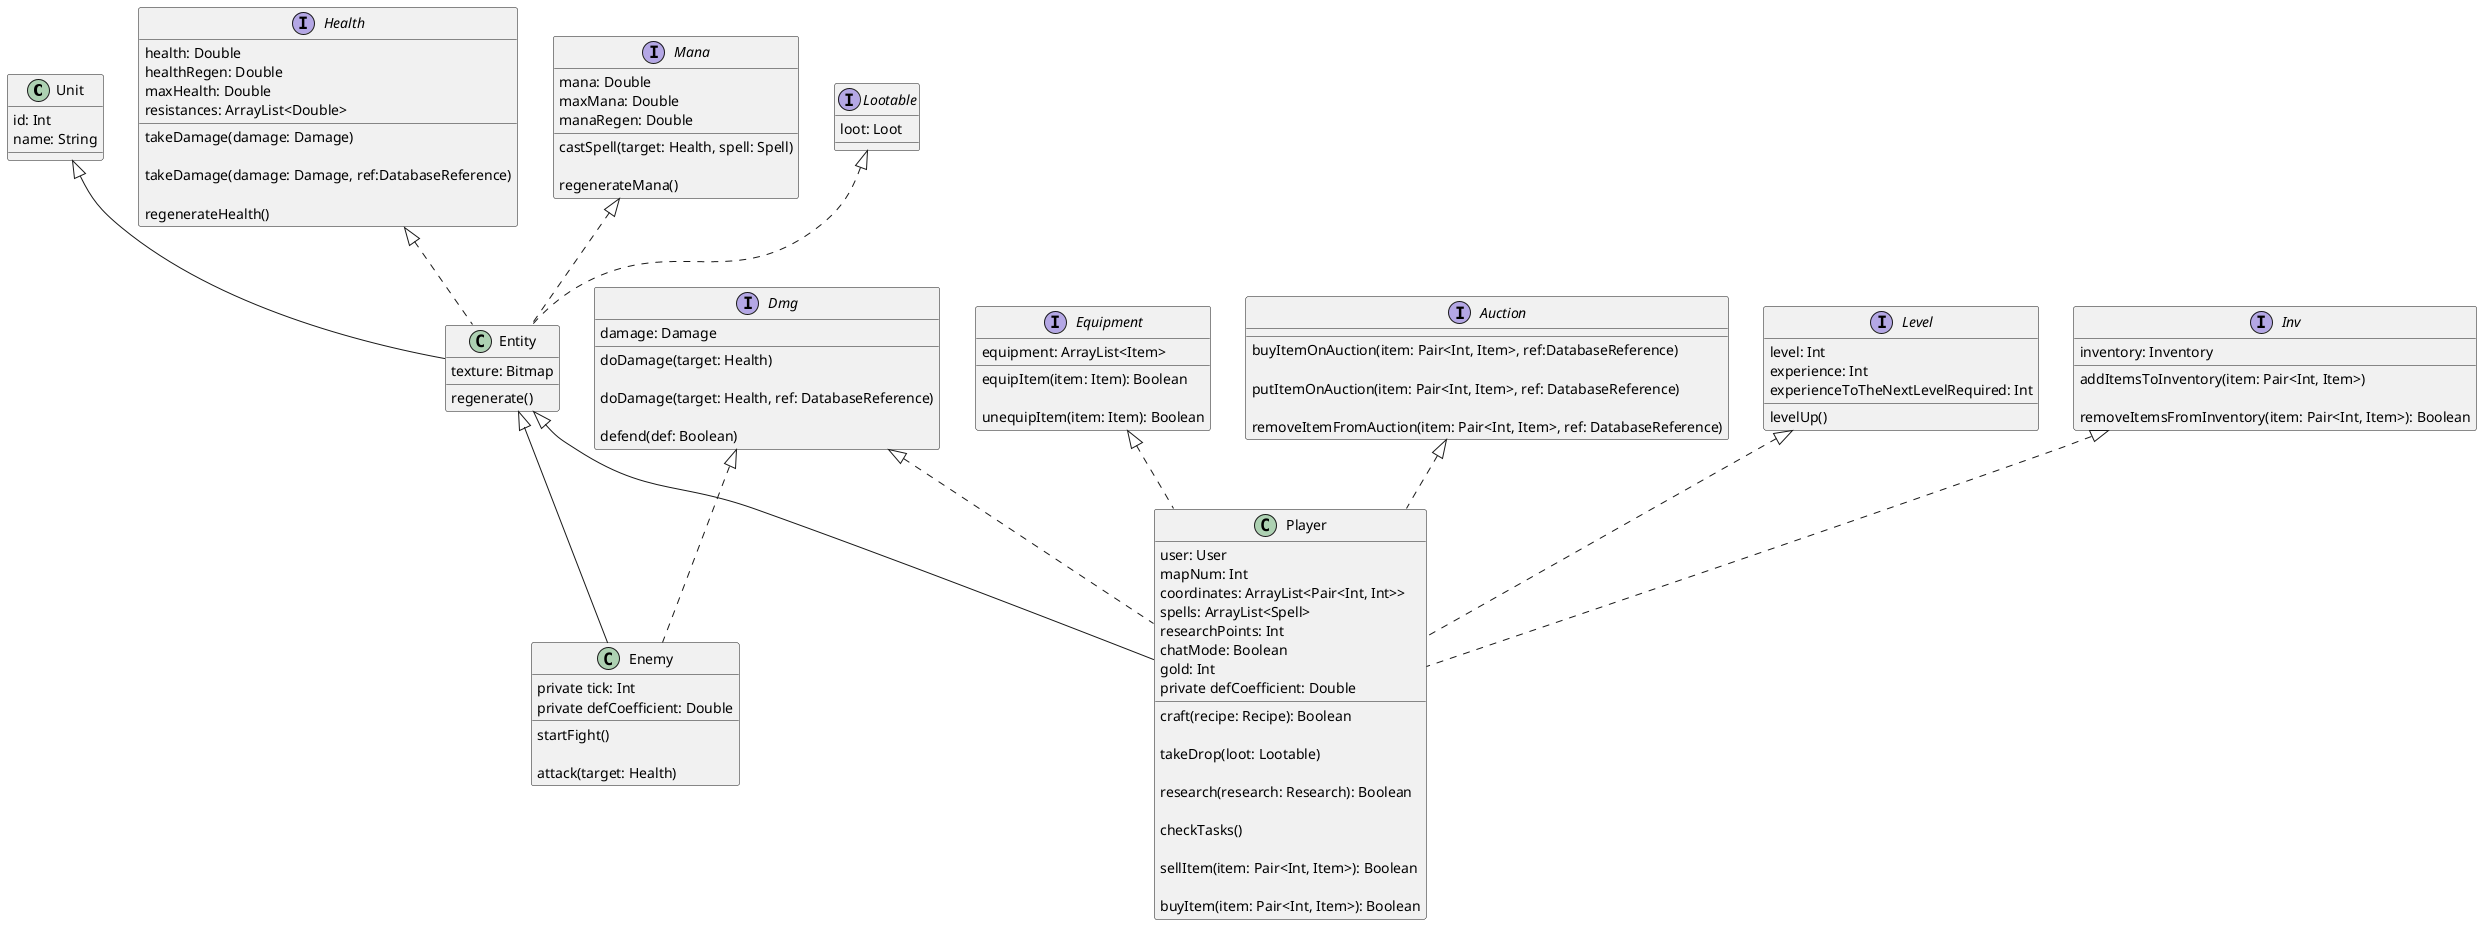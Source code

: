 @startuml

class Unit{
 id: Int
 name: String
}

class Entity extends Unit implements Health, Mana, Lootable {
    texture: Bitmap

    regenerate()
}

class Enemy extends Entity implements Dmg{
    private tick: Int
    private defCoefficient: Double

    startFight()

    attack(target: Health)
}

class Player extends Entity implements Dmg, Level, Inv, Equipment, Auction {
    user: User
    mapNum: Int
    coordinates: ArrayList<Pair<Int, Int>>
    spells: ArrayList<Spell>
    researchPoints: Int
    chatMode: Boolean
    gold: Int
    private defCoefficient: Double

    craft(recipe: Recipe): Boolean

    takeDrop(loot: Lootable)

    research(research: Research): Boolean

    checkTasks()

    sellItem(item: Pair<Int, Item>): Boolean

    buyItem(item: Pair<Int, Item>): Boolean
}

interface Health {
    health: Double
    healthRegen: Double
    maxHealth: Double
    resistances: ArrayList<Double>

    takeDamage(damage: Damage)

    takeDamage(damage: Damage, ref:DatabaseReference)

    regenerateHealth()
}

interface Mana {
    mana: Double
    maxMana: Double
    manaRegen: Double

    castSpell(target: Health, spell: Spell)

    regenerateMana()
}

interface Lootable {
    loot: Loot
}

interface Dmg {
    damage: Damage

    doDamage(target: Health)

    doDamage(target: Health, ref: DatabaseReference)

    defend(def: Boolean)
}

interface Equipment {
    equipment: ArrayList<Item>

    equipItem(item: Item): Boolean

    unequipItem(item: Item): Boolean
}

interface Auction {

    buyItemOnAuction(item: Pair<Int, Item>, ref:DatabaseReference)

    putItemOnAuction(item: Pair<Int, Item>, ref: DatabaseReference)

    removeItemFromAuction(item: Pair<Int, Item>, ref: DatabaseReference)
}

interface Inv {
    inventory: Inventory

    addItemsToInventory(item: Pair<Int, Item>)

    removeItemsFromInventory(item: Pair<Int, Item>): Boolean
}

interface Level {
    level: Int
    experience: Int
    experienceToTheNextLevelRequired: Int

    levelUp()
}
@enduml
